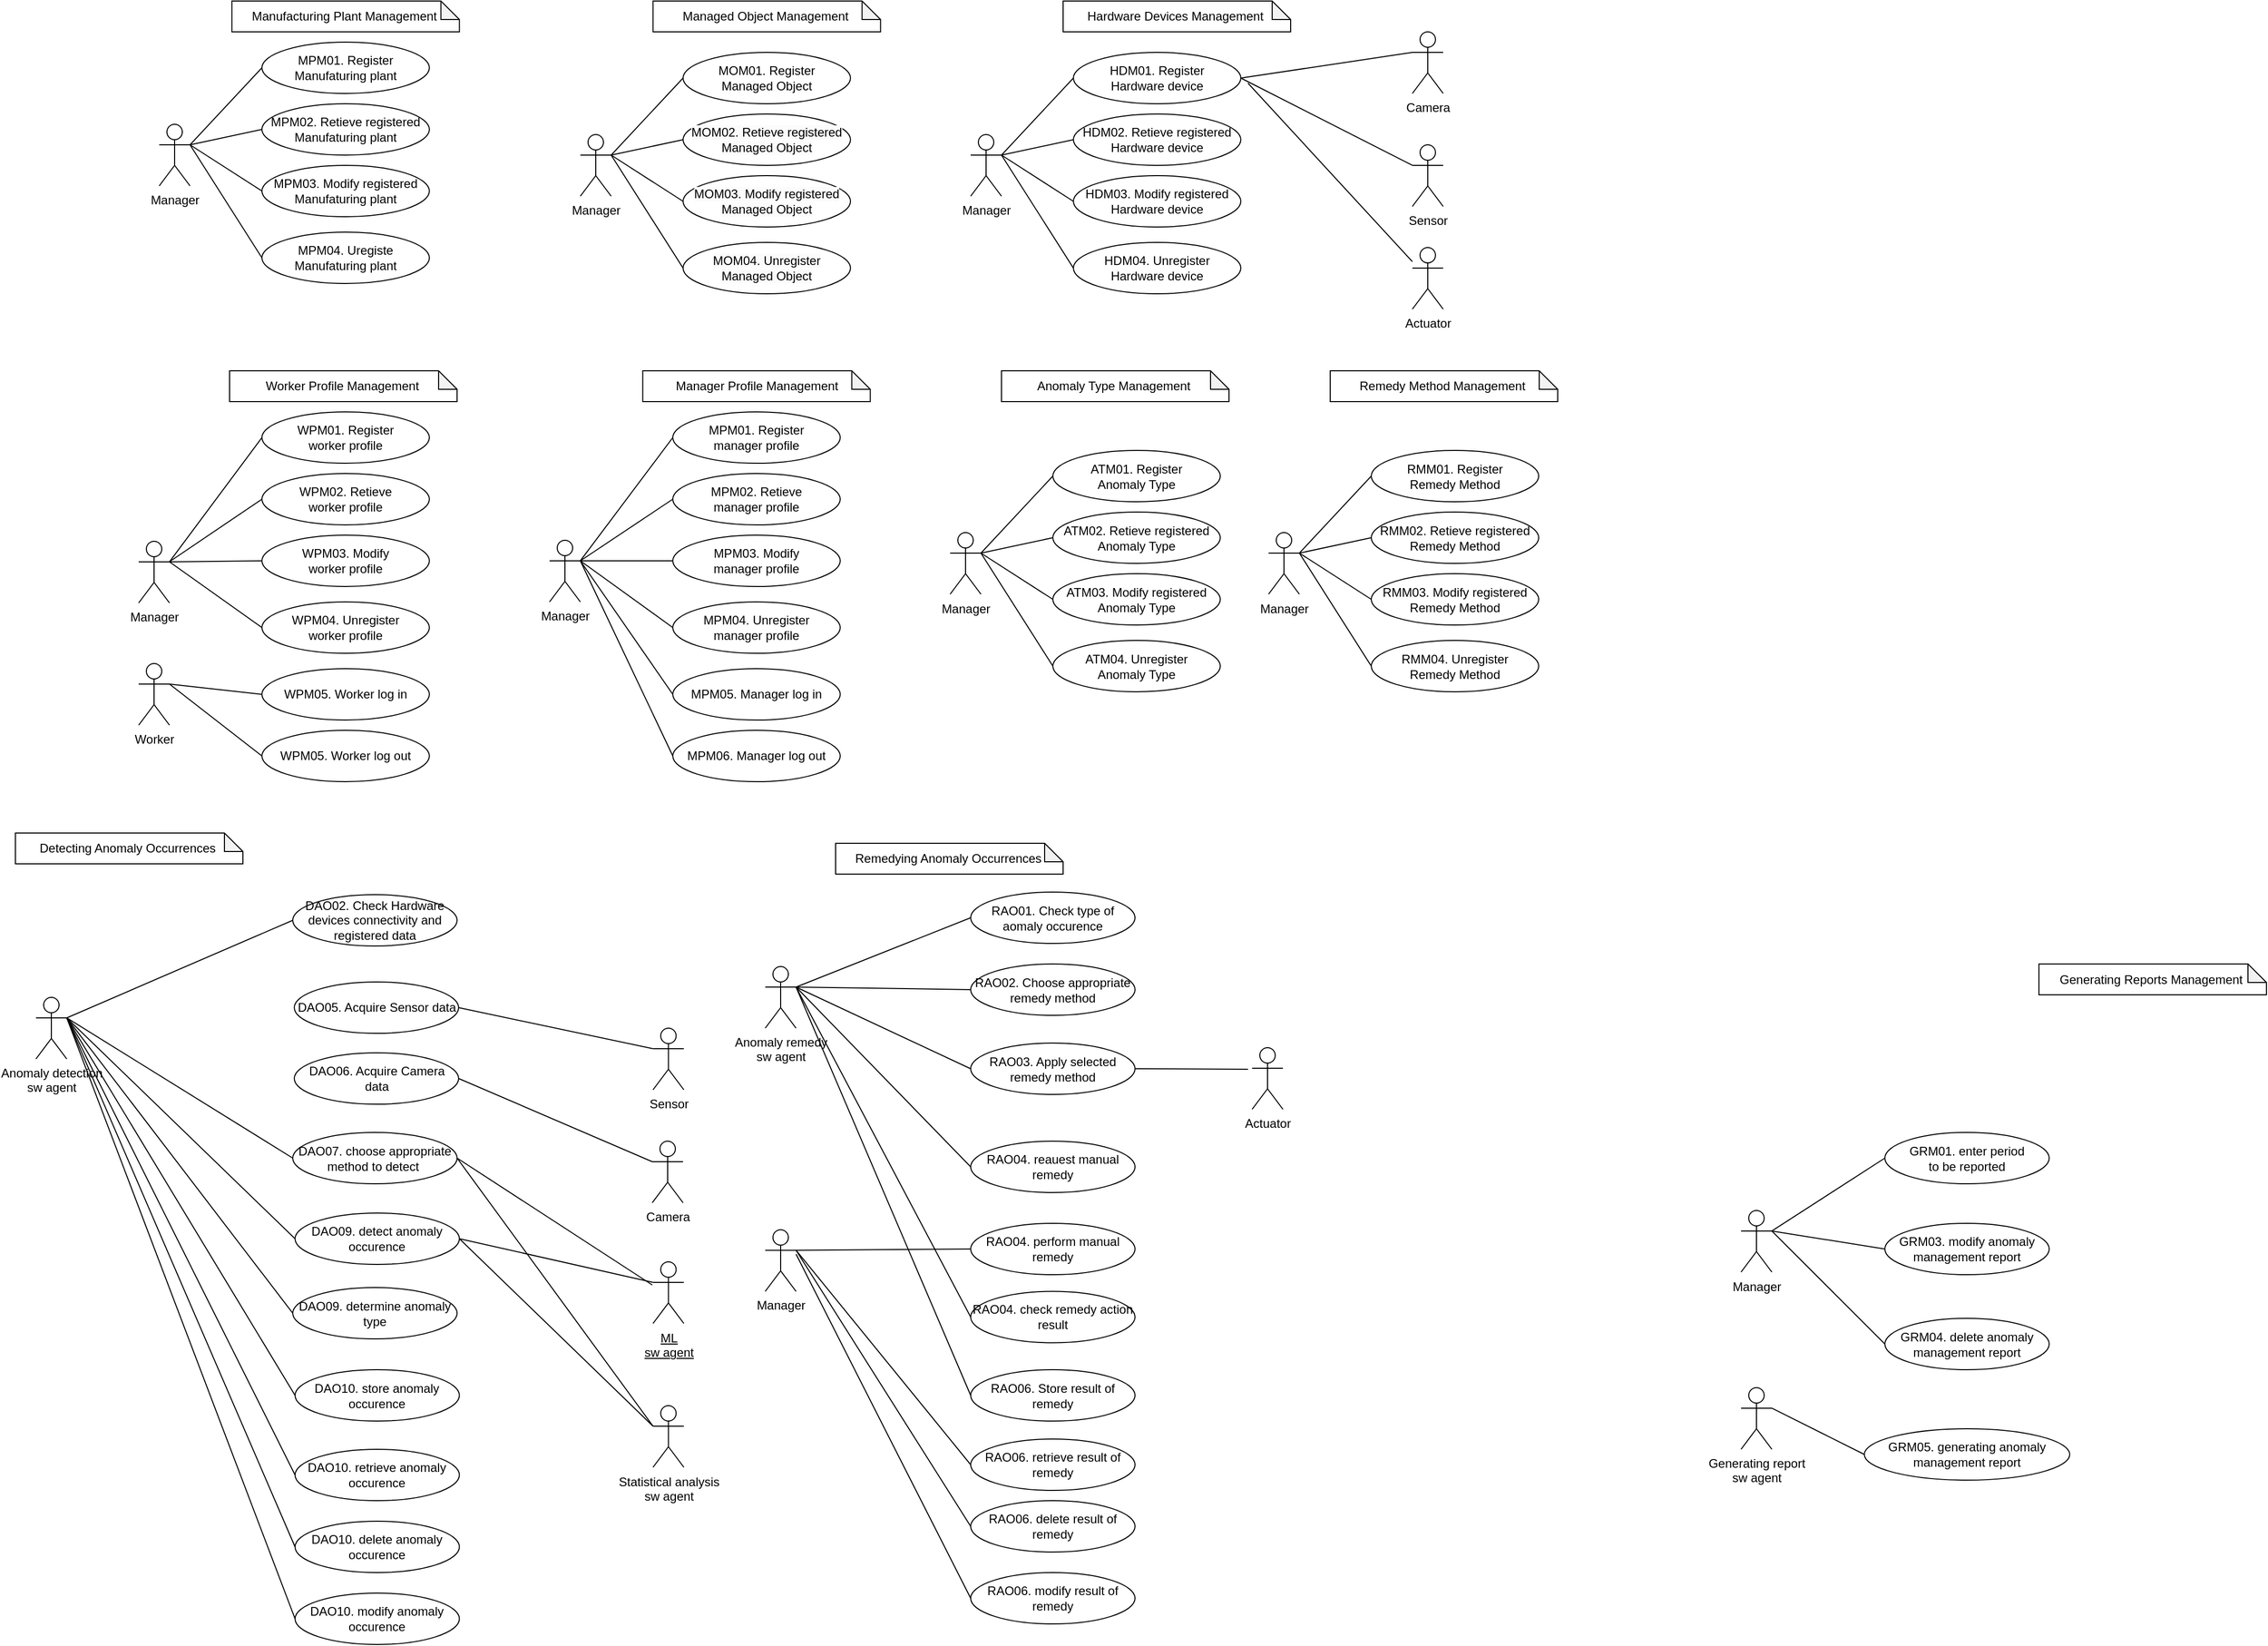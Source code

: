 <mxfile version="21.1.8" type="github">
  <diagram name="페이지-1" id="GtLDHEmWN3uCnMpsGGqO">
    <mxGraphModel dx="3160" dy="1291" grid="1" gridSize="10" guides="1" tooltips="1" connect="1" arrows="1" fold="1" page="1" pageScale="1" pageWidth="827" pageHeight="1169" math="0" shadow="0">
      <root>
        <mxCell id="0" />
        <mxCell id="1" parent="0" />
        <mxCell id="ZL6FqzTWpidE5rbKrD5R-1" value="Manager" style="shape=umlActor;verticalLabelPosition=bottom;verticalAlign=top;html=1;outlineConnect=0;" parent="1" vertex="1">
          <mxGeometry x="-650" y="140" width="30" height="60" as="geometry" />
        </mxCell>
        <mxCell id="ZL6FqzTWpidE5rbKrD5R-2" value="MPM01. Register Manufaturing plant" style="ellipse;whiteSpace=wrap;html=1;" parent="1" vertex="1">
          <mxGeometry x="-550" y="60" width="163" height="50" as="geometry" />
        </mxCell>
        <mxCell id="ZL6FqzTWpidE5rbKrD5R-3" value="MPM02. Retieve registered Manufaturing plant" style="ellipse;whiteSpace=wrap;html=1;" parent="1" vertex="1">
          <mxGeometry x="-550" y="120" width="163" height="50" as="geometry" />
        </mxCell>
        <mxCell id="ZL6FqzTWpidE5rbKrD5R-4" value="MPM03. Modify registered Manufaturing plant" style="ellipse;whiteSpace=wrap;html=1;" parent="1" vertex="1">
          <mxGeometry x="-550" y="180" width="163" height="50" as="geometry" />
        </mxCell>
        <mxCell id="ZL6FqzTWpidE5rbKrD5R-5" value="MPM04. Uregiste Manufaturing plant" style="ellipse;whiteSpace=wrap;html=1;" parent="1" vertex="1">
          <mxGeometry x="-550" y="245" width="163" height="50" as="geometry" />
        </mxCell>
        <mxCell id="ZL6FqzTWpidE5rbKrD5R-6" value="" style="endArrow=none;html=1;rounded=0;exitX=1;exitY=0.333;exitDx=0;exitDy=0;exitPerimeter=0;entryX=0;entryY=0.5;entryDx=0;entryDy=0;" parent="1" source="ZL6FqzTWpidE5rbKrD5R-1" target="ZL6FqzTWpidE5rbKrD5R-2" edge="1">
          <mxGeometry width="50" height="50" relative="1" as="geometry">
            <mxPoint x="-390" y="320" as="sourcePoint" />
            <mxPoint x="-340" y="270" as="targetPoint" />
          </mxGeometry>
        </mxCell>
        <mxCell id="ZL6FqzTWpidE5rbKrD5R-7" value="" style="endArrow=none;html=1;rounded=0;entryX=0;entryY=0.5;entryDx=0;entryDy=0;" parent="1" target="ZL6FqzTWpidE5rbKrD5R-3" edge="1">
          <mxGeometry width="50" height="50" relative="1" as="geometry">
            <mxPoint x="-620" y="160" as="sourcePoint" />
            <mxPoint x="-540" y="95" as="targetPoint" />
          </mxGeometry>
        </mxCell>
        <mxCell id="ZL6FqzTWpidE5rbKrD5R-8" value="" style="endArrow=none;html=1;rounded=0;entryX=0;entryY=0.5;entryDx=0;entryDy=0;" parent="1" target="ZL6FqzTWpidE5rbKrD5R-4" edge="1">
          <mxGeometry width="50" height="50" relative="1" as="geometry">
            <mxPoint x="-620" y="160" as="sourcePoint" />
            <mxPoint x="-540" y="155" as="targetPoint" />
          </mxGeometry>
        </mxCell>
        <mxCell id="ZL6FqzTWpidE5rbKrD5R-9" value="" style="endArrow=none;html=1;rounded=0;entryX=0;entryY=0.5;entryDx=0;entryDy=0;" parent="1" target="ZL6FqzTWpidE5rbKrD5R-5" edge="1">
          <mxGeometry width="50" height="50" relative="1" as="geometry">
            <mxPoint x="-620" y="160" as="sourcePoint" />
            <mxPoint x="-540" y="215" as="targetPoint" />
          </mxGeometry>
        </mxCell>
        <mxCell id="ZL6FqzTWpidE5rbKrD5R-10" value="Manager" style="shape=umlActor;verticalLabelPosition=bottom;verticalAlign=top;html=1;outlineConnect=0;" parent="1" vertex="1">
          <mxGeometry x="-240" y="150" width="30" height="60" as="geometry" />
        </mxCell>
        <mxCell id="ZL6FqzTWpidE5rbKrD5R-11" value="MOM01. Register &lt;br&gt;Managed Object" style="ellipse;whiteSpace=wrap;html=1;" parent="1" vertex="1">
          <mxGeometry x="-140" y="70" width="163" height="50" as="geometry" />
        </mxCell>
        <mxCell id="ZL6FqzTWpidE5rbKrD5R-12" value="&lt;span style=&quot;color: rgb(0, 0, 0); font-family: Helvetica; font-size: 12px; font-style: normal; font-variant-ligatures: normal; font-variant-caps: normal; font-weight: 400; letter-spacing: normal; orphans: 2; text-align: center; text-indent: 0px; text-transform: none; widows: 2; word-spacing: 0px; -webkit-text-stroke-width: 0px; background-color: rgb(251, 251, 251); text-decoration-thickness: initial; text-decoration-style: initial; text-decoration-color: initial; float: none; display: inline !important;&quot;&gt;MOM02. Retieve registered Managed Object&lt;/span&gt;" style="ellipse;whiteSpace=wrap;html=1;" parent="1" vertex="1">
          <mxGeometry x="-140" y="130" width="163" height="50" as="geometry" />
        </mxCell>
        <mxCell id="ZL6FqzTWpidE5rbKrD5R-13" value="&lt;span style=&quot;color: rgb(0, 0, 0); font-family: Helvetica; font-size: 12px; font-style: normal; font-variant-ligatures: normal; font-variant-caps: normal; font-weight: 400; letter-spacing: normal; orphans: 2; text-align: center; text-indent: 0px; text-transform: none; widows: 2; word-spacing: 0px; -webkit-text-stroke-width: 0px; background-color: rgb(251, 251, 251); text-decoration-thickness: initial; text-decoration-style: initial; text-decoration-color: initial; float: none; display: inline !important;&quot;&gt;MOM03. Modify registered Managed Object&lt;/span&gt;" style="ellipse;whiteSpace=wrap;html=1;" parent="1" vertex="1">
          <mxGeometry x="-140" y="190" width="163" height="50" as="geometry" />
        </mxCell>
        <mxCell id="ZL6FqzTWpidE5rbKrD5R-14" value="&lt;span style=&quot;color: rgb(0, 0, 0); font-family: Helvetica; font-size: 12px; font-style: normal; font-variant-ligatures: normal; font-variant-caps: normal; font-weight: 400; letter-spacing: normal; orphans: 2; text-align: center; text-indent: 0px; text-transform: none; widows: 2; word-spacing: 0px; -webkit-text-stroke-width: 0px; background-color: rgb(251, 251, 251); text-decoration-thickness: initial; text-decoration-style: initial; text-decoration-color: initial; float: none; display: inline !important;&quot;&gt;MOM04. Unregister &lt;br&gt;Managed Object&lt;/span&gt;" style="ellipse;whiteSpace=wrap;html=1;" parent="1" vertex="1">
          <mxGeometry x="-140" y="255" width="163" height="50" as="geometry" />
        </mxCell>
        <mxCell id="ZL6FqzTWpidE5rbKrD5R-15" value="" style="endArrow=none;html=1;rounded=0;exitX=1;exitY=0.333;exitDx=0;exitDy=0;exitPerimeter=0;entryX=0;entryY=0.5;entryDx=0;entryDy=0;" parent="1" source="ZL6FqzTWpidE5rbKrD5R-10" target="ZL6FqzTWpidE5rbKrD5R-11" edge="1">
          <mxGeometry width="50" height="50" relative="1" as="geometry">
            <mxPoint x="20" y="330" as="sourcePoint" />
            <mxPoint x="70" y="280" as="targetPoint" />
          </mxGeometry>
        </mxCell>
        <mxCell id="ZL6FqzTWpidE5rbKrD5R-16" value="" style="endArrow=none;html=1;rounded=0;entryX=0;entryY=0.5;entryDx=0;entryDy=0;" parent="1" target="ZL6FqzTWpidE5rbKrD5R-12" edge="1">
          <mxGeometry width="50" height="50" relative="1" as="geometry">
            <mxPoint x="-210" y="170" as="sourcePoint" />
            <mxPoint x="-130" y="105" as="targetPoint" />
          </mxGeometry>
        </mxCell>
        <mxCell id="ZL6FqzTWpidE5rbKrD5R-17" value="" style="endArrow=none;html=1;rounded=0;entryX=0;entryY=0.5;entryDx=0;entryDy=0;" parent="1" target="ZL6FqzTWpidE5rbKrD5R-13" edge="1">
          <mxGeometry width="50" height="50" relative="1" as="geometry">
            <mxPoint x="-210" y="170" as="sourcePoint" />
            <mxPoint x="-130" y="165" as="targetPoint" />
          </mxGeometry>
        </mxCell>
        <mxCell id="ZL6FqzTWpidE5rbKrD5R-18" value="" style="endArrow=none;html=1;rounded=0;entryX=0;entryY=0.5;entryDx=0;entryDy=0;" parent="1" target="ZL6FqzTWpidE5rbKrD5R-14" edge="1">
          <mxGeometry width="50" height="50" relative="1" as="geometry">
            <mxPoint x="-210" y="170" as="sourcePoint" />
            <mxPoint x="-130" y="225" as="targetPoint" />
          </mxGeometry>
        </mxCell>
        <mxCell id="ZL6FqzTWpidE5rbKrD5R-19" value="Manager" style="shape=umlActor;verticalLabelPosition=bottom;verticalAlign=top;html=1;outlineConnect=0;" parent="1" vertex="1">
          <mxGeometry x="140" y="150" width="30" height="60" as="geometry" />
        </mxCell>
        <mxCell id="ZL6FqzTWpidE5rbKrD5R-20" value="HDM01. Register &lt;br&gt;Hardware device" style="ellipse;whiteSpace=wrap;html=1;" parent="1" vertex="1">
          <mxGeometry x="240" y="70" width="163" height="50" as="geometry" />
        </mxCell>
        <mxCell id="ZL6FqzTWpidE5rbKrD5R-21" value="HDM02. Retieve registered Hardware device" style="ellipse;whiteSpace=wrap;html=1;" parent="1" vertex="1">
          <mxGeometry x="240" y="130" width="163" height="50" as="geometry" />
        </mxCell>
        <mxCell id="ZL6FqzTWpidE5rbKrD5R-22" value="HDM03. Modify registered Hardware device" style="ellipse;whiteSpace=wrap;html=1;" parent="1" vertex="1">
          <mxGeometry x="240" y="190" width="163" height="50" as="geometry" />
        </mxCell>
        <mxCell id="ZL6FqzTWpidE5rbKrD5R-23" value="HDM04. Unregister &lt;br&gt;Hardware device" style="ellipse;whiteSpace=wrap;html=1;" parent="1" vertex="1">
          <mxGeometry x="240" y="255" width="163" height="50" as="geometry" />
        </mxCell>
        <mxCell id="ZL6FqzTWpidE5rbKrD5R-24" value="" style="endArrow=none;html=1;rounded=0;exitX=1;exitY=0.333;exitDx=0;exitDy=0;exitPerimeter=0;entryX=0;entryY=0.5;entryDx=0;entryDy=0;" parent="1" source="ZL6FqzTWpidE5rbKrD5R-19" target="ZL6FqzTWpidE5rbKrD5R-20" edge="1">
          <mxGeometry width="50" height="50" relative="1" as="geometry">
            <mxPoint x="400" y="330" as="sourcePoint" />
            <mxPoint x="450" y="280" as="targetPoint" />
          </mxGeometry>
        </mxCell>
        <mxCell id="ZL6FqzTWpidE5rbKrD5R-25" value="" style="endArrow=none;html=1;rounded=0;entryX=0;entryY=0.5;entryDx=0;entryDy=0;" parent="1" target="ZL6FqzTWpidE5rbKrD5R-21" edge="1">
          <mxGeometry width="50" height="50" relative="1" as="geometry">
            <mxPoint x="170" y="170" as="sourcePoint" />
            <mxPoint x="250" y="105" as="targetPoint" />
          </mxGeometry>
        </mxCell>
        <mxCell id="ZL6FqzTWpidE5rbKrD5R-26" value="" style="endArrow=none;html=1;rounded=0;entryX=0;entryY=0.5;entryDx=0;entryDy=0;" parent="1" target="ZL6FqzTWpidE5rbKrD5R-22" edge="1">
          <mxGeometry width="50" height="50" relative="1" as="geometry">
            <mxPoint x="170" y="170" as="sourcePoint" />
            <mxPoint x="250" y="165" as="targetPoint" />
          </mxGeometry>
        </mxCell>
        <mxCell id="ZL6FqzTWpidE5rbKrD5R-27" value="" style="endArrow=none;html=1;rounded=0;entryX=0;entryY=0.5;entryDx=0;entryDy=0;" parent="1" target="ZL6FqzTWpidE5rbKrD5R-23" edge="1">
          <mxGeometry width="50" height="50" relative="1" as="geometry">
            <mxPoint x="170" y="170" as="sourcePoint" />
            <mxPoint x="250" y="225" as="targetPoint" />
          </mxGeometry>
        </mxCell>
        <mxCell id="ZL6FqzTWpidE5rbKrD5R-28" value="Manager" style="shape=umlActor;verticalLabelPosition=bottom;verticalAlign=top;html=1;outlineConnect=0;" parent="1" vertex="1">
          <mxGeometry x="-670" y="546" width="30" height="60" as="geometry" />
        </mxCell>
        <mxCell id="ZL6FqzTWpidE5rbKrD5R-29" value="WPM01. Register &lt;br&gt;worker profile" style="ellipse;whiteSpace=wrap;html=1;" parent="1" vertex="1">
          <mxGeometry x="-550" y="420" width="163" height="50" as="geometry" />
        </mxCell>
        <mxCell id="ZL6FqzTWpidE5rbKrD5R-30" value="WPM02. Retieve&lt;br style=&quot;border-color: var(--border-color);&quot;&gt;worker profile" style="ellipse;whiteSpace=wrap;html=1;" parent="1" vertex="1">
          <mxGeometry x="-550" y="480" width="163" height="50" as="geometry" />
        </mxCell>
        <mxCell id="ZL6FqzTWpidE5rbKrD5R-31" value="WPM03. Modify&lt;br style=&quot;border-color: var(--border-color);&quot;&gt;worker profile" style="ellipse;whiteSpace=wrap;html=1;" parent="1" vertex="1">
          <mxGeometry x="-550" y="540" width="163" height="50" as="geometry" />
        </mxCell>
        <mxCell id="ZL6FqzTWpidE5rbKrD5R-32" value="WPM04. Unregister&lt;br style=&quot;border-color: var(--border-color);&quot;&gt;worker profile" style="ellipse;whiteSpace=wrap;html=1;" parent="1" vertex="1">
          <mxGeometry x="-550" y="605" width="163" height="50" as="geometry" />
        </mxCell>
        <mxCell id="ZL6FqzTWpidE5rbKrD5R-33" value="" style="endArrow=none;html=1;rounded=0;exitX=1;exitY=0.333;exitDx=0;exitDy=0;exitPerimeter=0;entryX=0;entryY=0.5;entryDx=0;entryDy=0;" parent="1" source="ZL6FqzTWpidE5rbKrD5R-28" target="ZL6FqzTWpidE5rbKrD5R-29" edge="1">
          <mxGeometry width="50" height="50" relative="1" as="geometry">
            <mxPoint x="-390" y="680" as="sourcePoint" />
            <mxPoint x="-340" y="630" as="targetPoint" />
          </mxGeometry>
        </mxCell>
        <mxCell id="ZL6FqzTWpidE5rbKrD5R-34" value="" style="endArrow=none;html=1;rounded=0;entryX=0;entryY=0.5;entryDx=0;entryDy=0;" parent="1" source="ZL6FqzTWpidE5rbKrD5R-28" target="ZL6FqzTWpidE5rbKrD5R-30" edge="1">
          <mxGeometry width="50" height="50" relative="1" as="geometry">
            <mxPoint x="-630" y="580" as="sourcePoint" />
            <mxPoint x="-540" y="455" as="targetPoint" />
          </mxGeometry>
        </mxCell>
        <mxCell id="ZL6FqzTWpidE5rbKrD5R-35" value="" style="endArrow=none;html=1;rounded=0;entryX=0;entryY=0.5;entryDx=0;entryDy=0;exitX=1;exitY=0.333;exitDx=0;exitDy=0;exitPerimeter=0;" parent="1" source="ZL6FqzTWpidE5rbKrD5R-28" target="ZL6FqzTWpidE5rbKrD5R-31" edge="1">
          <mxGeometry width="50" height="50" relative="1" as="geometry">
            <mxPoint x="-630" y="570" as="sourcePoint" />
            <mxPoint x="-540" y="515" as="targetPoint" />
          </mxGeometry>
        </mxCell>
        <mxCell id="ZL6FqzTWpidE5rbKrD5R-36" value="" style="endArrow=none;html=1;rounded=0;entryX=0;entryY=0.5;entryDx=0;entryDy=0;exitX=1;exitY=0.333;exitDx=0;exitDy=0;exitPerimeter=0;" parent="1" source="ZL6FqzTWpidE5rbKrD5R-28" target="ZL6FqzTWpidE5rbKrD5R-32" edge="1">
          <mxGeometry width="50" height="50" relative="1" as="geometry">
            <mxPoint x="-630" y="580" as="sourcePoint" />
            <mxPoint x="-540" y="575" as="targetPoint" />
          </mxGeometry>
        </mxCell>
        <mxCell id="ZL6FqzTWpidE5rbKrD5R-37" value="WPM05. Worker log in" style="ellipse;whiteSpace=wrap;html=1;" parent="1" vertex="1">
          <mxGeometry x="-550" y="670" width="163" height="50" as="geometry" />
        </mxCell>
        <mxCell id="ZL6FqzTWpidE5rbKrD5R-38" value="WPM05. Worker log out" style="ellipse;whiteSpace=wrap;html=1;" parent="1" vertex="1">
          <mxGeometry x="-550" y="730" width="163" height="50" as="geometry" />
        </mxCell>
        <mxCell id="ZL6FqzTWpidE5rbKrD5R-39" value="" style="endArrow=none;html=1;rounded=0;entryX=0;entryY=0.5;entryDx=0;entryDy=0;exitX=1;exitY=0.333;exitDx=0;exitDy=0;exitPerimeter=0;" parent="1" source="ZL6FqzTWpidE5rbKrD5R-167" target="ZL6FqzTWpidE5rbKrD5R-37" edge="1">
          <mxGeometry width="50" height="50" relative="1" as="geometry">
            <mxPoint x="-630" y="580" as="sourcePoint" />
            <mxPoint x="-300" y="740" as="targetPoint" />
          </mxGeometry>
        </mxCell>
        <mxCell id="ZL6FqzTWpidE5rbKrD5R-40" value="" style="endArrow=none;html=1;rounded=0;entryX=0;entryY=0.5;entryDx=0;entryDy=0;exitX=1;exitY=0.333;exitDx=0;exitDy=0;exitPerimeter=0;" parent="1" source="ZL6FqzTWpidE5rbKrD5R-167" target="ZL6FqzTWpidE5rbKrD5R-38" edge="1">
          <mxGeometry width="50" height="50" relative="1" as="geometry">
            <mxPoint x="-630" y="570" as="sourcePoint" />
            <mxPoint x="-300" y="740" as="targetPoint" />
          </mxGeometry>
        </mxCell>
        <mxCell id="ZL6FqzTWpidE5rbKrD5R-41" value="Manager" style="shape=umlActor;verticalLabelPosition=bottom;verticalAlign=top;html=1;outlineConnect=0;" parent="1" vertex="1">
          <mxGeometry x="-270" y="545" width="30" height="60" as="geometry" />
        </mxCell>
        <mxCell id="ZL6FqzTWpidE5rbKrD5R-42" value="MPM01. Register &lt;br&gt;manager profile" style="ellipse;whiteSpace=wrap;html=1;" parent="1" vertex="1">
          <mxGeometry x="-150" y="420" width="163" height="50" as="geometry" />
        </mxCell>
        <mxCell id="ZL6FqzTWpidE5rbKrD5R-43" value="MPM02. Retieve&lt;br style=&quot;border-color: var(--border-color);&quot;&gt;manager profile" style="ellipse;whiteSpace=wrap;html=1;" parent="1" vertex="1">
          <mxGeometry x="-150" y="480" width="163" height="50" as="geometry" />
        </mxCell>
        <mxCell id="ZL6FqzTWpidE5rbKrD5R-44" value="MPM03. Modify&lt;br style=&quot;border-color: var(--border-color);&quot;&gt;manager profile" style="ellipse;whiteSpace=wrap;html=1;" parent="1" vertex="1">
          <mxGeometry x="-150" y="540" width="163" height="50" as="geometry" />
        </mxCell>
        <mxCell id="ZL6FqzTWpidE5rbKrD5R-45" value="MPM04. Unregister&lt;br style=&quot;border-color: var(--border-color);&quot;&gt;manager profile" style="ellipse;whiteSpace=wrap;html=1;" parent="1" vertex="1">
          <mxGeometry x="-150" y="605" width="163" height="50" as="geometry" />
        </mxCell>
        <mxCell id="ZL6FqzTWpidE5rbKrD5R-46" value="" style="endArrow=none;html=1;rounded=0;exitX=1;exitY=0.333;exitDx=0;exitDy=0;exitPerimeter=0;entryX=0;entryY=0.5;entryDx=0;entryDy=0;" parent="1" source="ZL6FqzTWpidE5rbKrD5R-41" target="ZL6FqzTWpidE5rbKrD5R-42" edge="1">
          <mxGeometry width="50" height="50" relative="1" as="geometry">
            <mxPoint x="10" y="680" as="sourcePoint" />
            <mxPoint x="60" y="630" as="targetPoint" />
          </mxGeometry>
        </mxCell>
        <mxCell id="ZL6FqzTWpidE5rbKrD5R-47" value="" style="endArrow=none;html=1;rounded=0;entryX=0;entryY=0.5;entryDx=0;entryDy=0;" parent="1" source="ZL6FqzTWpidE5rbKrD5R-41" target="ZL6FqzTWpidE5rbKrD5R-43" edge="1">
          <mxGeometry width="50" height="50" relative="1" as="geometry">
            <mxPoint x="-230" y="580" as="sourcePoint" />
            <mxPoint x="-140" y="455" as="targetPoint" />
          </mxGeometry>
        </mxCell>
        <mxCell id="ZL6FqzTWpidE5rbKrD5R-48" value="" style="endArrow=none;html=1;rounded=0;entryX=0;entryY=0.5;entryDx=0;entryDy=0;exitX=1;exitY=0.333;exitDx=0;exitDy=0;exitPerimeter=0;" parent="1" source="ZL6FqzTWpidE5rbKrD5R-41" target="ZL6FqzTWpidE5rbKrD5R-44" edge="1">
          <mxGeometry width="50" height="50" relative="1" as="geometry">
            <mxPoint x="-230" y="570" as="sourcePoint" />
            <mxPoint x="-140" y="515" as="targetPoint" />
          </mxGeometry>
        </mxCell>
        <mxCell id="ZL6FqzTWpidE5rbKrD5R-49" value="" style="endArrow=none;html=1;rounded=0;entryX=0;entryY=0.5;entryDx=0;entryDy=0;exitX=1;exitY=0.333;exitDx=0;exitDy=0;exitPerimeter=0;" parent="1" source="ZL6FqzTWpidE5rbKrD5R-41" target="ZL6FqzTWpidE5rbKrD5R-45" edge="1">
          <mxGeometry width="50" height="50" relative="1" as="geometry">
            <mxPoint x="-230" y="580" as="sourcePoint" />
            <mxPoint x="-140" y="575" as="targetPoint" />
          </mxGeometry>
        </mxCell>
        <mxCell id="ZL6FqzTWpidE5rbKrD5R-50" value="MPM05. Manager log in" style="ellipse;whiteSpace=wrap;html=1;" parent="1" vertex="1">
          <mxGeometry x="-150" y="670" width="163" height="50" as="geometry" />
        </mxCell>
        <mxCell id="ZL6FqzTWpidE5rbKrD5R-51" value="MPM06. Manager log out" style="ellipse;whiteSpace=wrap;html=1;" parent="1" vertex="1">
          <mxGeometry x="-150" y="730" width="163" height="50" as="geometry" />
        </mxCell>
        <mxCell id="ZL6FqzTWpidE5rbKrD5R-52" value="" style="endArrow=none;html=1;rounded=0;entryX=0;entryY=0.5;entryDx=0;entryDy=0;exitX=1;exitY=0.333;exitDx=0;exitDy=0;exitPerimeter=0;" parent="1" source="ZL6FqzTWpidE5rbKrD5R-41" target="ZL6FqzTWpidE5rbKrD5R-50" edge="1">
          <mxGeometry width="50" height="50" relative="1" as="geometry">
            <mxPoint x="-230" y="580" as="sourcePoint" />
            <mxPoint x="100" y="740" as="targetPoint" />
          </mxGeometry>
        </mxCell>
        <mxCell id="ZL6FqzTWpidE5rbKrD5R-53" value="" style="endArrow=none;html=1;rounded=0;entryX=0;entryY=0.5;entryDx=0;entryDy=0;exitX=1;exitY=0.333;exitDx=0;exitDy=0;exitPerimeter=0;" parent="1" source="ZL6FqzTWpidE5rbKrD5R-41" target="ZL6FqzTWpidE5rbKrD5R-51" edge="1">
          <mxGeometry width="50" height="50" relative="1" as="geometry">
            <mxPoint x="-230" y="570" as="sourcePoint" />
            <mxPoint x="100" y="740" as="targetPoint" />
          </mxGeometry>
        </mxCell>
        <mxCell id="ZL6FqzTWpidE5rbKrD5R-54" value="Manager" style="shape=umlActor;verticalLabelPosition=bottom;verticalAlign=top;html=1;outlineConnect=0;" parent="1" vertex="1">
          <mxGeometry x="120" y="537.5" width="30" height="60" as="geometry" />
        </mxCell>
        <mxCell id="ZL6FqzTWpidE5rbKrD5R-55" value="ATM01. Register &lt;br&gt;Anomaly Type" style="ellipse;whiteSpace=wrap;html=1;" parent="1" vertex="1">
          <mxGeometry x="220" y="457.5" width="163" height="50" as="geometry" />
        </mxCell>
        <mxCell id="ZL6FqzTWpidE5rbKrD5R-56" value="ATM02. Retieve registered Anomaly Type" style="ellipse;whiteSpace=wrap;html=1;" parent="1" vertex="1">
          <mxGeometry x="220" y="517.5" width="163" height="50" as="geometry" />
        </mxCell>
        <mxCell id="ZL6FqzTWpidE5rbKrD5R-57" value="ATM03. Modify registered Anomaly Type" style="ellipse;whiteSpace=wrap;html=1;" parent="1" vertex="1">
          <mxGeometry x="220" y="577.5" width="163" height="50" as="geometry" />
        </mxCell>
        <mxCell id="ZL6FqzTWpidE5rbKrD5R-58" value="ATM04. Unregister &lt;br&gt;Anomaly Type" style="ellipse;whiteSpace=wrap;html=1;" parent="1" vertex="1">
          <mxGeometry x="220" y="642.5" width="163" height="50" as="geometry" />
        </mxCell>
        <mxCell id="ZL6FqzTWpidE5rbKrD5R-59" value="" style="endArrow=none;html=1;rounded=0;exitX=1;exitY=0.333;exitDx=0;exitDy=0;exitPerimeter=0;entryX=0;entryY=0.5;entryDx=0;entryDy=0;" parent="1" source="ZL6FqzTWpidE5rbKrD5R-54" target="ZL6FqzTWpidE5rbKrD5R-55" edge="1">
          <mxGeometry width="50" height="50" relative="1" as="geometry">
            <mxPoint x="380" y="717.5" as="sourcePoint" />
            <mxPoint x="430" y="667.5" as="targetPoint" />
          </mxGeometry>
        </mxCell>
        <mxCell id="ZL6FqzTWpidE5rbKrD5R-60" value="" style="endArrow=none;html=1;rounded=0;entryX=0;entryY=0.5;entryDx=0;entryDy=0;" parent="1" target="ZL6FqzTWpidE5rbKrD5R-56" edge="1">
          <mxGeometry width="50" height="50" relative="1" as="geometry">
            <mxPoint x="150" y="557.5" as="sourcePoint" />
            <mxPoint x="230" y="492.5" as="targetPoint" />
          </mxGeometry>
        </mxCell>
        <mxCell id="ZL6FqzTWpidE5rbKrD5R-61" value="" style="endArrow=none;html=1;rounded=0;entryX=0;entryY=0.5;entryDx=0;entryDy=0;" parent="1" target="ZL6FqzTWpidE5rbKrD5R-57" edge="1">
          <mxGeometry width="50" height="50" relative="1" as="geometry">
            <mxPoint x="150" y="557.5" as="sourcePoint" />
            <mxPoint x="230" y="552.5" as="targetPoint" />
          </mxGeometry>
        </mxCell>
        <mxCell id="ZL6FqzTWpidE5rbKrD5R-62" value="" style="endArrow=none;html=1;rounded=0;entryX=0;entryY=0.5;entryDx=0;entryDy=0;" parent="1" target="ZL6FqzTWpidE5rbKrD5R-58" edge="1">
          <mxGeometry width="50" height="50" relative="1" as="geometry">
            <mxPoint x="150" y="557.5" as="sourcePoint" />
            <mxPoint x="230" y="612.5" as="targetPoint" />
          </mxGeometry>
        </mxCell>
        <mxCell id="ZL6FqzTWpidE5rbKrD5R-63" value="Manager" style="shape=umlActor;verticalLabelPosition=bottom;verticalAlign=top;html=1;outlineConnect=0;" parent="1" vertex="1">
          <mxGeometry x="430" y="537.5" width="30" height="60" as="geometry" />
        </mxCell>
        <mxCell id="ZL6FqzTWpidE5rbKrD5R-64" value="RMM01. Register &lt;br&gt;Remedy Method" style="ellipse;whiteSpace=wrap;html=1;" parent="1" vertex="1">
          <mxGeometry x="530" y="457.5" width="163" height="50" as="geometry" />
        </mxCell>
        <mxCell id="ZL6FqzTWpidE5rbKrD5R-65" value="RMM02. Retieve registered Remedy Method" style="ellipse;whiteSpace=wrap;html=1;" parent="1" vertex="1">
          <mxGeometry x="530" y="517.5" width="163" height="50" as="geometry" />
        </mxCell>
        <mxCell id="ZL6FqzTWpidE5rbKrD5R-66" value="RMM03. Modify registered Remedy Method" style="ellipse;whiteSpace=wrap;html=1;" parent="1" vertex="1">
          <mxGeometry x="530" y="577.5" width="163" height="50" as="geometry" />
        </mxCell>
        <mxCell id="ZL6FqzTWpidE5rbKrD5R-67" value="RMM04. Unregister &lt;br&gt;Remedy Method" style="ellipse;whiteSpace=wrap;html=1;" parent="1" vertex="1">
          <mxGeometry x="530" y="642.5" width="163" height="50" as="geometry" />
        </mxCell>
        <mxCell id="ZL6FqzTWpidE5rbKrD5R-68" value="" style="endArrow=none;html=1;rounded=0;exitX=1;exitY=0.333;exitDx=0;exitDy=0;exitPerimeter=0;entryX=0;entryY=0.5;entryDx=0;entryDy=0;" parent="1" source="ZL6FqzTWpidE5rbKrD5R-63" target="ZL6FqzTWpidE5rbKrD5R-64" edge="1">
          <mxGeometry width="50" height="50" relative="1" as="geometry">
            <mxPoint x="690" y="717.5" as="sourcePoint" />
            <mxPoint x="740" y="667.5" as="targetPoint" />
          </mxGeometry>
        </mxCell>
        <mxCell id="ZL6FqzTWpidE5rbKrD5R-69" value="" style="endArrow=none;html=1;rounded=0;entryX=0;entryY=0.5;entryDx=0;entryDy=0;" parent="1" target="ZL6FqzTWpidE5rbKrD5R-65" edge="1">
          <mxGeometry width="50" height="50" relative="1" as="geometry">
            <mxPoint x="460" y="557.5" as="sourcePoint" />
            <mxPoint x="540" y="492.5" as="targetPoint" />
          </mxGeometry>
        </mxCell>
        <mxCell id="ZL6FqzTWpidE5rbKrD5R-70" value="" style="endArrow=none;html=1;rounded=0;entryX=0;entryY=0.5;entryDx=0;entryDy=0;" parent="1" target="ZL6FqzTWpidE5rbKrD5R-66" edge="1">
          <mxGeometry width="50" height="50" relative="1" as="geometry">
            <mxPoint x="460" y="557.5" as="sourcePoint" />
            <mxPoint x="540" y="552.5" as="targetPoint" />
          </mxGeometry>
        </mxCell>
        <mxCell id="ZL6FqzTWpidE5rbKrD5R-71" value="" style="endArrow=none;html=1;rounded=0;entryX=0;entryY=0.5;entryDx=0;entryDy=0;" parent="1" target="ZL6FqzTWpidE5rbKrD5R-67" edge="1">
          <mxGeometry width="50" height="50" relative="1" as="geometry">
            <mxPoint x="460" y="557.5" as="sourcePoint" />
            <mxPoint x="540" y="612.5" as="targetPoint" />
          </mxGeometry>
        </mxCell>
        <mxCell id="ZL6FqzTWpidE5rbKrD5R-72" value="Anomaly detection&lt;br&gt;sw agent" style="shape=umlActor;verticalLabelPosition=bottom;verticalAlign=top;html=1;outlineConnect=0;" parent="1" vertex="1">
          <mxGeometry x="-770" y="990" width="30" height="60" as="geometry" />
        </mxCell>
        <mxCell id="ZL6FqzTWpidE5rbKrD5R-74" value="DAO02. Check Hardware devices connectivity and registered data" style="ellipse;whiteSpace=wrap;html=1;" parent="1" vertex="1">
          <mxGeometry x="-520" y="890" width="160" height="50" as="geometry" />
        </mxCell>
        <mxCell id="ZL6FqzTWpidE5rbKrD5R-77" value="DAO05. Acquire Sensor data" style="ellipse;whiteSpace=wrap;html=1;" parent="1" vertex="1">
          <mxGeometry x="-518.5" y="975" width="160" height="50" as="geometry" />
        </mxCell>
        <mxCell id="ZL6FqzTWpidE5rbKrD5R-79" value="DAO07. choose appropriate method to detect&amp;nbsp;" style="ellipse;whiteSpace=wrap;html=1;" parent="1" vertex="1">
          <mxGeometry x="-520" y="1121.5" width="160" height="50" as="geometry" />
        </mxCell>
        <mxCell id="ZL6FqzTWpidE5rbKrD5R-80" value="DAO09. detect anomaly occurence" style="ellipse;whiteSpace=wrap;html=1;" parent="1" vertex="1">
          <mxGeometry x="-517.75" y="1200" width="160" height="50" as="geometry" />
        </mxCell>
        <mxCell id="ZL6FqzTWpidE5rbKrD5R-81" value="ML&lt;br&gt;sw agent" style="shape=umlActor;verticalLabelPosition=bottom;verticalAlign=top;html=1;outlineConnect=0;fontStyle=4" parent="1" vertex="1">
          <mxGeometry x="-169.25" y="1247.5" width="30" height="60" as="geometry" />
        </mxCell>
        <mxCell id="ZL6FqzTWpidE5rbKrD5R-82" value="Statistical analysis&lt;br&gt;sw agent" style="shape=umlActor;verticalLabelPosition=bottom;verticalAlign=top;html=1;outlineConnect=0;" parent="1" vertex="1">
          <mxGeometry x="-169.25" y="1387.5" width="30" height="60" as="geometry" />
        </mxCell>
        <mxCell id="ZL6FqzTWpidE5rbKrD5R-83" value="" style="endArrow=none;html=1;rounded=0;entryX=0;entryY=0.5;entryDx=0;entryDy=0;exitX=1;exitY=0.333;exitDx=0;exitDy=0;exitPerimeter=0;" parent="1" source="ZL6FqzTWpidE5rbKrD5R-72" target="ZL6FqzTWpidE5rbKrD5R-79" edge="1">
          <mxGeometry width="50" height="50" relative="1" as="geometry">
            <mxPoint x="-620" y="1169" as="sourcePoint" />
            <mxPoint x="-530" y="1359" as="targetPoint" />
          </mxGeometry>
        </mxCell>
        <mxCell id="ZL6FqzTWpidE5rbKrD5R-86" value="" style="endArrow=none;html=1;rounded=0;entryX=0;entryY=0.5;entryDx=0;entryDy=0;exitX=1;exitY=0.333;exitDx=0;exitDy=0;exitPerimeter=0;" parent="1" source="ZL6FqzTWpidE5rbKrD5R-72" target="ZL6FqzTWpidE5rbKrD5R-74" edge="1">
          <mxGeometry width="50" height="50" relative="1" as="geometry">
            <mxPoint x="-630" y="1170" as="sourcePoint" />
            <mxPoint x="-537" y="1125" as="targetPoint" />
          </mxGeometry>
        </mxCell>
        <mxCell id="ZL6FqzTWpidE5rbKrD5R-88" value="" style="endArrow=none;html=1;rounded=0;entryX=0;entryY=0.5;entryDx=0;entryDy=0;exitX=1;exitY=0.333;exitDx=0;exitDy=0;exitPerimeter=0;" parent="1" source="ZL6FqzTWpidE5rbKrD5R-72" target="ZL6FqzTWpidE5rbKrD5R-80" edge="1">
          <mxGeometry width="50" height="50" relative="1" as="geometry">
            <mxPoint x="-640" y="1160" as="sourcePoint" />
            <mxPoint x="-539" y="1405" as="targetPoint" />
          </mxGeometry>
        </mxCell>
        <mxCell id="ZL6FqzTWpidE5rbKrD5R-90" value="" style="endArrow=none;html=1;rounded=0;entryX=1;entryY=0.5;entryDx=0;entryDy=0;exitX=0;exitY=0.333;exitDx=0;exitDy=0;exitPerimeter=0;" parent="1" source="ZL6FqzTWpidE5rbKrD5R-81" target="ZL6FqzTWpidE5rbKrD5R-80" edge="1">
          <mxGeometry width="50" height="50" relative="1" as="geometry">
            <mxPoint x="-270" y="1090" as="sourcePoint" />
            <mxPoint x="-349" y="1275" as="targetPoint" />
          </mxGeometry>
        </mxCell>
        <mxCell id="ZL6FqzTWpidE5rbKrD5R-92" value="" style="endArrow=none;html=1;rounded=0;entryX=0;entryY=0.333;entryDx=0;entryDy=0;entryPerimeter=0;exitX=1;exitY=0.5;exitDx=0;exitDy=0;" parent="1" source="ZL6FqzTWpidE5rbKrD5R-80" target="ZL6FqzTWpidE5rbKrD5R-82" edge="1">
          <mxGeometry width="50" height="50" relative="1" as="geometry">
            <mxPoint x="-520" y="1335" as="sourcePoint" />
            <mxPoint x="-349" y="1275" as="targetPoint" />
          </mxGeometry>
        </mxCell>
        <mxCell id="ZL6FqzTWpidE5rbKrD5R-95" value="Anomaly remedy&lt;br&gt;sw agent" style="shape=umlActor;verticalLabelPosition=bottom;verticalAlign=top;html=1;outlineConnect=0;" parent="1" vertex="1">
          <mxGeometry x="-60" y="960" width="30" height="60" as="geometry" />
        </mxCell>
        <mxCell id="ZL6FqzTWpidE5rbKrD5R-96" value="RAO01.&amp;nbsp;Check type of aomaly occurence" style="ellipse;whiteSpace=wrap;html=1;" parent="1" vertex="1">
          <mxGeometry x="140" y="887.5" width="160" height="50" as="geometry" />
        </mxCell>
        <mxCell id="ZL6FqzTWpidE5rbKrD5R-97" value="RAO02.&amp;nbsp;Choose appropriate remedy method" style="ellipse;whiteSpace=wrap;html=1;" parent="1" vertex="1">
          <mxGeometry x="140" y="957.5" width="160" height="50" as="geometry" />
        </mxCell>
        <mxCell id="ZL6FqzTWpidE5rbKrD5R-98" value="RAO03. Apply selected remedy method" style="ellipse;whiteSpace=wrap;html=1;" parent="1" vertex="1">
          <mxGeometry x="140" y="1034.5" width="160" height="50" as="geometry" />
        </mxCell>
        <mxCell id="ZL6FqzTWpidE5rbKrD5R-101" value="" style="endArrow=none;html=1;rounded=0;entryX=0;entryY=0.5;entryDx=0;entryDy=0;exitX=1;exitY=0.333;exitDx=0;exitDy=0;exitPerimeter=0;" parent="1" source="ZL6FqzTWpidE5rbKrD5R-95" target="ZL6FqzTWpidE5rbKrD5R-96" edge="1">
          <mxGeometry width="50" height="50" relative="1" as="geometry">
            <mxPoint x="-730" y="1020" as="sourcePoint" />
            <mxPoint x="-510" y="855" as="targetPoint" />
          </mxGeometry>
        </mxCell>
        <mxCell id="ZL6FqzTWpidE5rbKrD5R-102" value="" style="endArrow=none;html=1;rounded=0;entryX=0;entryY=0.5;entryDx=0;entryDy=0;exitX=1;exitY=0.333;exitDx=0;exitDy=0;exitPerimeter=0;" parent="1" source="ZL6FqzTWpidE5rbKrD5R-95" target="ZL6FqzTWpidE5rbKrD5R-97" edge="1">
          <mxGeometry width="50" height="50" relative="1" as="geometry">
            <mxPoint x="-20" y="990" as="sourcePoint" />
            <mxPoint x="120" y="865" as="targetPoint" />
          </mxGeometry>
        </mxCell>
        <mxCell id="ZL6FqzTWpidE5rbKrD5R-103" value="" style="endArrow=none;html=1;rounded=0;entryX=0;entryY=0.5;entryDx=0;entryDy=0;" parent="1" target="ZL6FqzTWpidE5rbKrD5R-98" edge="1">
          <mxGeometry width="50" height="50" relative="1" as="geometry">
            <mxPoint x="-30" y="980" as="sourcePoint" />
            <mxPoint x="120" y="935" as="targetPoint" />
          </mxGeometry>
        </mxCell>
        <mxCell id="ZL6FqzTWpidE5rbKrD5R-105" value="" style="endArrow=none;html=1;rounded=0;entryX=0;entryY=0.5;entryDx=0;entryDy=0;exitX=1;exitY=0.333;exitDx=0;exitDy=0;exitPerimeter=0;" parent="1" source="ZL6FqzTWpidE5rbKrD5R-95" target="uAiA5wy59eTJabDKRuq2-33" edge="1">
          <mxGeometry width="50" height="50" relative="1" as="geometry">
            <mxPoint x="-30" y="990" as="sourcePoint" />
            <mxPoint x="140" y="1455" as="targetPoint" />
          </mxGeometry>
        </mxCell>
        <mxCell id="ZL6FqzTWpidE5rbKrD5R-107" value="Manager" style="shape=umlActor;verticalLabelPosition=bottom;verticalAlign=top;html=1;outlineConnect=0;" parent="1" vertex="1">
          <mxGeometry x="-60" y="1216.25" width="30" height="60" as="geometry" />
        </mxCell>
        <mxCell id="ZL6FqzTWpidE5rbKrD5R-110" value="Generating report&lt;br&gt;sw agent" style="shape=umlActor;verticalLabelPosition=bottom;verticalAlign=top;html=1;outlineConnect=0;" parent="1" vertex="1">
          <mxGeometry x="890" y="1370" width="30" height="60" as="geometry" />
        </mxCell>
        <mxCell id="ZL6FqzTWpidE5rbKrD5R-111" value="GRM01. enter period &lt;br&gt;to be reported" style="ellipse;whiteSpace=wrap;html=1;" parent="1" vertex="1">
          <mxGeometry x="1030" y="1121.5" width="160" height="50" as="geometry" />
        </mxCell>
        <mxCell id="ZL6FqzTWpidE5rbKrD5R-112" value="RAO06. Store result of remedy" style="ellipse;whiteSpace=wrap;html=1;" parent="1" vertex="1">
          <mxGeometry x="140" y="1352.5" width="160" height="50" as="geometry" />
        </mxCell>
        <mxCell id="ZL6FqzTWpidE5rbKrD5R-113" value="" style="endArrow=none;html=1;rounded=0;entryX=0;entryY=0.5;entryDx=0;entryDy=0;" parent="1" target="ZL6FqzTWpidE5rbKrD5R-112" edge="1">
          <mxGeometry width="50" height="50" relative="1" as="geometry">
            <mxPoint x="-30" y="980" as="sourcePoint" />
            <mxPoint x="120" y="1085" as="targetPoint" />
          </mxGeometry>
        </mxCell>
        <mxCell id="ZL6FqzTWpidE5rbKrD5R-115" value="GRM03. modify anomaly management report" style="ellipse;whiteSpace=wrap;html=1;" parent="1" vertex="1">
          <mxGeometry x="1030" y="1210" width="160" height="50" as="geometry" />
        </mxCell>
        <mxCell id="ZL6FqzTWpidE5rbKrD5R-116" value="DAO10. store anomaly occurence" style="ellipse;whiteSpace=wrap;html=1;" parent="1" vertex="1">
          <mxGeometry x="-517.75" y="1352.5" width="160" height="50" as="geometry" />
        </mxCell>
        <mxCell id="ZL6FqzTWpidE5rbKrD5R-117" value="" style="endArrow=none;html=1;rounded=0;entryX=0;entryY=0.5;entryDx=0;entryDy=0;exitX=1;exitY=0.333;exitDx=0;exitDy=0;exitPerimeter=0;" parent="1" source="ZL6FqzTWpidE5rbKrD5R-72" target="ZL6FqzTWpidE5rbKrD5R-116" edge="1">
          <mxGeometry width="50" height="50" relative="1" as="geometry">
            <mxPoint x="-730" y="1020" as="sourcePoint" />
            <mxPoint x="-510" y="1345" as="targetPoint" />
          </mxGeometry>
        </mxCell>
        <mxCell id="ZL6FqzTWpidE5rbKrD5R-118" value="GRM04. delete anomaly management report" style="ellipse;whiteSpace=wrap;html=1;" parent="1" vertex="1">
          <mxGeometry x="1030" y="1302.5" width="160" height="50" as="geometry" />
        </mxCell>
        <mxCell id="ZL6FqzTWpidE5rbKrD5R-129" value="" style="endArrow=none;html=1;rounded=0;exitX=0;exitY=0.5;exitDx=0;exitDy=0;entryX=1;entryY=0.333;entryDx=0;entryDy=0;entryPerimeter=0;" parent="1" source="ZL6FqzTWpidE5rbKrD5R-115" target="ZL6FqzTWpidE5rbKrD5R-142" edge="1">
          <mxGeometry width="50" height="50" relative="1" as="geometry">
            <mxPoint x="1030" y="1182.5" as="sourcePoint" />
            <mxPoint x="920" y="1040" as="targetPoint" />
          </mxGeometry>
        </mxCell>
        <mxCell id="ZL6FqzTWpidE5rbKrD5R-131" value="Manufacturing Plant Management&amp;nbsp;" style="shape=note;whiteSpace=wrap;html=1;backgroundOutline=1;darkOpacity=0.05;size=18;" parent="1" vertex="1">
          <mxGeometry x="-579.25" y="20" width="221.5" height="30" as="geometry" />
        </mxCell>
        <mxCell id="ZL6FqzTWpidE5rbKrD5R-132" value="Managed Object Management&amp;nbsp;" style="shape=note;whiteSpace=wrap;html=1;backgroundOutline=1;darkOpacity=0.05;size=18;" parent="1" vertex="1">
          <mxGeometry x="-169.25" y="20" width="221.5" height="30" as="geometry" />
        </mxCell>
        <mxCell id="ZL6FqzTWpidE5rbKrD5R-133" value="Hardware Devices Management&amp;nbsp;" style="shape=note;whiteSpace=wrap;html=1;backgroundOutline=1;darkOpacity=0.05;size=18;" parent="1" vertex="1">
          <mxGeometry x="230" y="20" width="221.5" height="30" as="geometry" />
        </mxCell>
        <mxCell id="ZL6FqzTWpidE5rbKrD5R-134" value="Worker Profile Management&amp;nbsp;" style="shape=note;whiteSpace=wrap;html=1;backgroundOutline=1;darkOpacity=0.05;size=18;" parent="1" vertex="1">
          <mxGeometry x="-581.5" y="380" width="221.5" height="30" as="geometry" />
        </mxCell>
        <mxCell id="ZL6FqzTWpidE5rbKrD5R-135" value="Manager Profile Management" style="shape=note;whiteSpace=wrap;html=1;backgroundOutline=1;darkOpacity=0.05;size=18;" parent="1" vertex="1">
          <mxGeometry x="-179.25" y="380" width="221.5" height="30" as="geometry" />
        </mxCell>
        <mxCell id="ZL6FqzTWpidE5rbKrD5R-136" value="Anomaly Type Management&amp;nbsp;" style="shape=note;whiteSpace=wrap;html=1;backgroundOutline=1;darkOpacity=0.05;size=18;" parent="1" vertex="1">
          <mxGeometry x="170" y="380" width="221.5" height="30" as="geometry" />
        </mxCell>
        <mxCell id="ZL6FqzTWpidE5rbKrD5R-137" value="Remedy Method Management&amp;nbsp;" style="shape=note;whiteSpace=wrap;html=1;backgroundOutline=1;darkOpacity=0.05;size=18;" parent="1" vertex="1">
          <mxGeometry x="490" y="380" width="221.5" height="30" as="geometry" />
        </mxCell>
        <mxCell id="ZL6FqzTWpidE5rbKrD5R-138" value="Detecting Anomaly Occurrences&amp;nbsp;" style="shape=note;whiteSpace=wrap;html=1;backgroundOutline=1;darkOpacity=0.05;size=18;" parent="1" vertex="1">
          <mxGeometry x="-790" y="830" width="221.5" height="30" as="geometry" />
        </mxCell>
        <mxCell id="ZL6FqzTWpidE5rbKrD5R-139" value="Remedying Anomaly Occurrences&amp;nbsp;" style="shape=note;whiteSpace=wrap;html=1;backgroundOutline=1;darkOpacity=0.05;size=18;" parent="1" vertex="1">
          <mxGeometry x="8.5" y="840" width="221.5" height="30" as="geometry" />
        </mxCell>
        <mxCell id="ZL6FqzTWpidE5rbKrD5R-140" value="Generating Reports Management&amp;nbsp;" style="shape=note;whiteSpace=wrap;html=1;backgroundOutline=1;darkOpacity=0.05;size=18;" parent="1" vertex="1">
          <mxGeometry x="1180" y="957.5" width="221.5" height="30" as="geometry" />
        </mxCell>
        <mxCell id="ZL6FqzTWpidE5rbKrD5R-142" value="Manager" style="shape=umlActor;verticalLabelPosition=bottom;verticalAlign=top;html=1;outlineConnect=0;" parent="1" vertex="1">
          <mxGeometry x="890" y="1197.5" width="30" height="60" as="geometry" />
        </mxCell>
        <mxCell id="ZL6FqzTWpidE5rbKrD5R-145" value="" style="endArrow=none;html=1;rounded=0;entryX=1;entryY=0.333;entryDx=0;entryDy=0;entryPerimeter=0;exitX=0;exitY=0.5;exitDx=0;exitDy=0;" parent="1" source="ZL6FqzTWpidE5rbKrD5R-111" target="ZL6FqzTWpidE5rbKrD5R-142" edge="1">
          <mxGeometry width="50" height="50" relative="1" as="geometry">
            <mxPoint x="1030" y="1013.75" as="sourcePoint" />
            <mxPoint x="940" y="853.75" as="targetPoint" />
          </mxGeometry>
        </mxCell>
        <mxCell id="ZL6FqzTWpidE5rbKrD5R-146" value="" style="endArrow=none;html=1;rounded=0;exitX=0;exitY=0.5;exitDx=0;exitDy=0;entryX=1;entryY=0.333;entryDx=0;entryDy=0;entryPerimeter=0;" parent="1" source="ZL6FqzTWpidE5rbKrD5R-118" target="ZL6FqzTWpidE5rbKrD5R-142" edge="1">
          <mxGeometry width="50" height="50" relative="1" as="geometry">
            <mxPoint x="1030" y="1333" as="sourcePoint" />
            <mxPoint x="920" y="1040" as="targetPoint" />
          </mxGeometry>
        </mxCell>
        <mxCell id="ZL6FqzTWpidE5rbKrD5R-150" value="GRM05. generating anomaly management report" style="ellipse;whiteSpace=wrap;html=1;" parent="1" vertex="1">
          <mxGeometry x="1010" y="1410" width="200" height="50" as="geometry" />
        </mxCell>
        <mxCell id="ZL6FqzTWpidE5rbKrD5R-167" value="Worker" style="shape=umlActor;verticalLabelPosition=bottom;verticalAlign=top;html=1;outlineConnect=0;" parent="1" vertex="1">
          <mxGeometry x="-670" y="665" width="30" height="60" as="geometry" />
        </mxCell>
        <mxCell id="uAiA5wy59eTJabDKRuq2-1" value="Camera" style="shape=umlActor;verticalLabelPosition=bottom;verticalAlign=top;html=1;outlineConnect=0;" vertex="1" parent="1">
          <mxGeometry x="570" y="50" width="30" height="60" as="geometry" />
        </mxCell>
        <mxCell id="uAiA5wy59eTJabDKRuq2-2" value="Sensor" style="shape=umlActor;verticalLabelPosition=bottom;verticalAlign=top;html=1;outlineConnect=0;" vertex="1" parent="1">
          <mxGeometry x="570" y="160" width="30" height="60" as="geometry" />
        </mxCell>
        <mxCell id="uAiA5wy59eTJabDKRuq2-3" value="Actuator" style="shape=umlActor;verticalLabelPosition=bottom;verticalAlign=top;html=1;outlineConnect=0;" vertex="1" parent="1">
          <mxGeometry x="570" y="260" width="30" height="60" as="geometry" />
        </mxCell>
        <mxCell id="uAiA5wy59eTJabDKRuq2-4" value="" style="endArrow=none;html=1;rounded=0;exitX=0;exitY=0.333;exitDx=0;exitDy=0;exitPerimeter=0;entryX=1;entryY=0.5;entryDx=0;entryDy=0;" edge="1" parent="1" source="uAiA5wy59eTJabDKRuq2-1" target="ZL6FqzTWpidE5rbKrD5R-20">
          <mxGeometry width="50" height="50" relative="1" as="geometry">
            <mxPoint x="180" y="180" as="sourcePoint" />
            <mxPoint x="250" y="105" as="targetPoint" />
          </mxGeometry>
        </mxCell>
        <mxCell id="uAiA5wy59eTJabDKRuq2-5" value="" style="endArrow=none;html=1;rounded=0;exitX=0;exitY=0.333;exitDx=0;exitDy=0;exitPerimeter=0;entryX=1;entryY=0.5;entryDx=0;entryDy=0;" edge="1" parent="1" source="uAiA5wy59eTJabDKRuq2-2" target="ZL6FqzTWpidE5rbKrD5R-20">
          <mxGeometry width="50" height="50" relative="1" as="geometry">
            <mxPoint x="580" y="80" as="sourcePoint" />
            <mxPoint x="413" y="105" as="targetPoint" />
          </mxGeometry>
        </mxCell>
        <mxCell id="uAiA5wy59eTJabDKRuq2-6" value="" style="endArrow=none;html=1;rounded=0;" edge="1" parent="1" source="uAiA5wy59eTJabDKRuq2-3">
          <mxGeometry width="50" height="50" relative="1" as="geometry">
            <mxPoint x="580" y="190" as="sourcePoint" />
            <mxPoint x="410" y="100" as="targetPoint" />
          </mxGeometry>
        </mxCell>
        <mxCell id="uAiA5wy59eTJabDKRuq2-7" value="" style="endArrow=none;html=1;rounded=0;entryX=1;entryY=0.5;entryDx=0;entryDy=0;" edge="1" parent="1" target="ZL6FqzTWpidE5rbKrD5R-79">
          <mxGeometry width="50" height="50" relative="1" as="geometry">
            <mxPoint x="-170" y="1270" as="sourcePoint" />
            <mxPoint x="-507" y="1135" as="targetPoint" />
          </mxGeometry>
        </mxCell>
        <mxCell id="uAiA5wy59eTJabDKRuq2-8" value="" style="endArrow=none;html=1;rounded=0;entryX=1;entryY=0.5;entryDx=0;entryDy=0;exitX=0;exitY=0.333;exitDx=0;exitDy=0;exitPerimeter=0;" edge="1" parent="1" source="ZL6FqzTWpidE5rbKrD5R-82" target="ZL6FqzTWpidE5rbKrD5R-79">
          <mxGeometry width="50" height="50" relative="1" as="geometry">
            <mxPoint x="-160" y="1280" as="sourcePoint" />
            <mxPoint x="-347" y="1135" as="targetPoint" />
          </mxGeometry>
        </mxCell>
        <mxCell id="uAiA5wy59eTJabDKRuq2-10" value="DAO06. Acquire Camera data" style="ellipse;whiteSpace=wrap;html=1;" vertex="1" parent="1">
          <mxGeometry x="-518.5" y="1044" width="160" height="50" as="geometry" />
        </mxCell>
        <mxCell id="uAiA5wy59eTJabDKRuq2-11" value="Sensor" style="shape=umlActor;verticalLabelPosition=bottom;verticalAlign=top;html=1;outlineConnect=0;" vertex="1" parent="1">
          <mxGeometry x="-169.25" y="1020" width="30" height="60" as="geometry" />
        </mxCell>
        <mxCell id="uAiA5wy59eTJabDKRuq2-12" value="Camera" style="shape=umlActor;verticalLabelPosition=bottom;verticalAlign=top;html=1;outlineConnect=0;" vertex="1" parent="1">
          <mxGeometry x="-170" y="1130" width="30" height="60" as="geometry" />
        </mxCell>
        <mxCell id="uAiA5wy59eTJabDKRuq2-16" value="" style="endArrow=none;html=1;rounded=0;entryX=1;entryY=0.5;entryDx=0;entryDy=0;exitX=0;exitY=0.333;exitDx=0;exitDy=0;exitPerimeter=0;" edge="1" parent="1" source="uAiA5wy59eTJabDKRuq2-11" target="ZL6FqzTWpidE5rbKrD5R-77">
          <mxGeometry width="50" height="50" relative="1" as="geometry">
            <mxPoint x="-160" y="1280" as="sourcePoint" />
            <mxPoint x="-348" y="1282" as="targetPoint" />
          </mxGeometry>
        </mxCell>
        <mxCell id="uAiA5wy59eTJabDKRuq2-17" value="" style="endArrow=none;html=1;rounded=0;entryX=1;entryY=0.5;entryDx=0;entryDy=0;exitX=0;exitY=0.333;exitDx=0;exitDy=0;exitPerimeter=0;" edge="1" parent="1" source="uAiA5wy59eTJabDKRuq2-12" target="uAiA5wy59eTJabDKRuq2-10">
          <mxGeometry width="50" height="50" relative="1" as="geometry">
            <mxPoint x="-159" y="1050" as="sourcePoint" />
            <mxPoint x="-347" y="1135" as="targetPoint" />
          </mxGeometry>
        </mxCell>
        <mxCell id="uAiA5wy59eTJabDKRuq2-18" value="DAO09. determine anomaly type" style="ellipse;whiteSpace=wrap;html=1;" vertex="1" parent="1">
          <mxGeometry x="-520" y="1272.5" width="160" height="50" as="geometry" />
        </mxCell>
        <mxCell id="uAiA5wy59eTJabDKRuq2-19" value="" style="endArrow=none;html=1;rounded=0;entryX=0;entryY=0.5;entryDx=0;entryDy=0;exitX=1;exitY=0.333;exitDx=0;exitDy=0;exitPerimeter=0;" edge="1" parent="1" source="ZL6FqzTWpidE5rbKrD5R-72" target="uAiA5wy59eTJabDKRuq2-18">
          <mxGeometry width="50" height="50" relative="1" as="geometry">
            <mxPoint x="-730" y="1020" as="sourcePoint" />
            <mxPoint x="-508" y="1235" as="targetPoint" />
          </mxGeometry>
        </mxCell>
        <mxCell id="uAiA5wy59eTJabDKRuq2-20" value="DAO10. retrieve anomaly occurence" style="ellipse;whiteSpace=wrap;html=1;" vertex="1" parent="1">
          <mxGeometry x="-517.75" y="1430" width="160" height="50" as="geometry" />
        </mxCell>
        <mxCell id="uAiA5wy59eTJabDKRuq2-21" value="DAO10. delete anomaly occurence" style="ellipse;whiteSpace=wrap;html=1;" vertex="1" parent="1">
          <mxGeometry x="-517.75" y="1500" width="160" height="50" as="geometry" />
        </mxCell>
        <mxCell id="uAiA5wy59eTJabDKRuq2-22" value="" style="endArrow=none;html=1;rounded=0;entryX=0;entryY=0.5;entryDx=0;entryDy=0;" edge="1" parent="1" target="uAiA5wy59eTJabDKRuq2-20">
          <mxGeometry width="50" height="50" relative="1" as="geometry">
            <mxPoint x="-740" y="1010" as="sourcePoint" />
            <mxPoint x="-508" y="1388" as="targetPoint" />
          </mxGeometry>
        </mxCell>
        <mxCell id="uAiA5wy59eTJabDKRuq2-23" value="" style="endArrow=none;html=1;rounded=0;entryX=0;entryY=0.5;entryDx=0;entryDy=0;" edge="1" parent="1" target="uAiA5wy59eTJabDKRuq2-21">
          <mxGeometry width="50" height="50" relative="1" as="geometry">
            <mxPoint x="-740" y="1010" as="sourcePoint" />
            <mxPoint x="-508" y="1465" as="targetPoint" />
          </mxGeometry>
        </mxCell>
        <mxCell id="uAiA5wy59eTJabDKRuq2-24" value="DAO10. modify anomaly occurence" style="ellipse;whiteSpace=wrap;html=1;" vertex="1" parent="1">
          <mxGeometry x="-517.75" y="1570" width="160" height="50" as="geometry" />
        </mxCell>
        <mxCell id="uAiA5wy59eTJabDKRuq2-25" value="" style="endArrow=none;html=1;rounded=0;entryX=0;entryY=0.5;entryDx=0;entryDy=0;" edge="1" parent="1" target="uAiA5wy59eTJabDKRuq2-24">
          <mxGeometry width="50" height="50" relative="1" as="geometry">
            <mxPoint x="-740" y="1010" as="sourcePoint" />
            <mxPoint x="-508" y="1535" as="targetPoint" />
          </mxGeometry>
        </mxCell>
        <mxCell id="uAiA5wy59eTJabDKRuq2-29" value="" style="endArrow=none;html=1;rounded=0;exitX=0;exitY=0.5;exitDx=0;exitDy=0;entryX=1;entryY=0.333;entryDx=0;entryDy=0;entryPerimeter=0;" edge="1" parent="1" source="ZL6FqzTWpidE5rbKrD5R-150" target="ZL6FqzTWpidE5rbKrD5R-110">
          <mxGeometry width="50" height="50" relative="1" as="geometry">
            <mxPoint x="1040" y="1338" as="sourcePoint" />
            <mxPoint x="930" y="1228" as="targetPoint" />
          </mxGeometry>
        </mxCell>
        <mxCell id="uAiA5wy59eTJabDKRuq2-30" value="Actuator" style="shape=umlActor;verticalLabelPosition=bottom;verticalAlign=top;html=1;outlineConnect=0;" vertex="1" parent="1">
          <mxGeometry x="414" y="1039" width="30" height="60" as="geometry" />
        </mxCell>
        <mxCell id="uAiA5wy59eTJabDKRuq2-31" value="" style="endArrow=none;html=1;rounded=0;entryX=1;entryY=0.5;entryDx=0;entryDy=0;" edge="1" parent="1" target="ZL6FqzTWpidE5rbKrD5R-98">
          <mxGeometry width="50" height="50" relative="1" as="geometry">
            <mxPoint x="410" y="1060" as="sourcePoint" />
            <mxPoint x="150" y="1070" as="targetPoint" />
          </mxGeometry>
        </mxCell>
        <mxCell id="uAiA5wy59eTJabDKRuq2-33" value="RAO04. reauest manual remedy" style="ellipse;whiteSpace=wrap;html=1;" vertex="1" parent="1">
          <mxGeometry x="140" y="1130" width="160" height="50" as="geometry" />
        </mxCell>
        <mxCell id="uAiA5wy59eTJabDKRuq2-34" value="RAO04. perform manual remedy" style="ellipse;whiteSpace=wrap;html=1;" vertex="1" parent="1">
          <mxGeometry x="140" y="1210" width="160" height="50" as="geometry" />
        </mxCell>
        <mxCell id="uAiA5wy59eTJabDKRuq2-35" value="RAO04. check remedy action result" style="ellipse;whiteSpace=wrap;html=1;" vertex="1" parent="1">
          <mxGeometry x="140" y="1276.25" width="160" height="50" as="geometry" />
        </mxCell>
        <mxCell id="uAiA5wy59eTJabDKRuq2-36" value="" style="endArrow=none;html=1;rounded=0;entryX=0;entryY=0.5;entryDx=0;entryDy=0;" edge="1" parent="1" target="uAiA5wy59eTJabDKRuq2-35">
          <mxGeometry width="50" height="50" relative="1" as="geometry">
            <mxPoint x="-30" y="980" as="sourcePoint" />
            <mxPoint x="150" y="1388" as="targetPoint" />
          </mxGeometry>
        </mxCell>
        <mxCell id="uAiA5wy59eTJabDKRuq2-37" value="" style="endArrow=none;html=1;rounded=0;entryX=0;entryY=0.5;entryDx=0;entryDy=0;exitX=1;exitY=0.333;exitDx=0;exitDy=0;exitPerimeter=0;" edge="1" parent="1" source="ZL6FqzTWpidE5rbKrD5R-107" target="uAiA5wy59eTJabDKRuq2-34">
          <mxGeometry width="50" height="50" relative="1" as="geometry">
            <mxPoint x="-20" y="990" as="sourcePoint" />
            <mxPoint x="150" y="1465" as="targetPoint" />
          </mxGeometry>
        </mxCell>
        <mxCell id="uAiA5wy59eTJabDKRuq2-39" value="RAO06. retrieve result of remedy" style="ellipse;whiteSpace=wrap;html=1;" vertex="1" parent="1">
          <mxGeometry x="140" y="1420" width="160" height="50" as="geometry" />
        </mxCell>
        <mxCell id="uAiA5wy59eTJabDKRuq2-40" value="RAO06. delete result of remedy" style="ellipse;whiteSpace=wrap;html=1;" vertex="1" parent="1">
          <mxGeometry x="140" y="1480" width="160" height="50" as="geometry" />
        </mxCell>
        <mxCell id="uAiA5wy59eTJabDKRuq2-41" value="RAO06. modify result of remedy" style="ellipse;whiteSpace=wrap;html=1;" vertex="1" parent="1">
          <mxGeometry x="140" y="1550" width="160" height="50" as="geometry" />
        </mxCell>
        <mxCell id="uAiA5wy59eTJabDKRuq2-42" value="" style="endArrow=none;html=1;rounded=0;entryX=0;entryY=0.5;entryDx=0;entryDy=0;exitX=1;exitY=0.333;exitDx=0;exitDy=0;exitPerimeter=0;" edge="1" parent="1" source="ZL6FqzTWpidE5rbKrD5R-107" target="uAiA5wy59eTJabDKRuq2-39">
          <mxGeometry width="50" height="50" relative="1" as="geometry">
            <mxPoint x="-20" y="990" as="sourcePoint" />
            <mxPoint x="150" y="1388" as="targetPoint" />
          </mxGeometry>
        </mxCell>
        <mxCell id="uAiA5wy59eTJabDKRuq2-43" value="" style="endArrow=none;html=1;rounded=0;entryX=0;entryY=0.5;entryDx=0;entryDy=0;exitX=1;exitY=0.333;exitDx=0;exitDy=0;exitPerimeter=0;" edge="1" parent="1" source="ZL6FqzTWpidE5rbKrD5R-107" target="uAiA5wy59eTJabDKRuq2-40">
          <mxGeometry width="50" height="50" relative="1" as="geometry">
            <mxPoint x="-20" y="1246" as="sourcePoint" />
            <mxPoint x="150" y="1455" as="targetPoint" />
          </mxGeometry>
        </mxCell>
        <mxCell id="uAiA5wy59eTJabDKRuq2-44" value="" style="endArrow=none;html=1;rounded=0;entryX=0;entryY=0.5;entryDx=0;entryDy=0;" edge="1" parent="1" target="uAiA5wy59eTJabDKRuq2-41">
          <mxGeometry width="50" height="50" relative="1" as="geometry">
            <mxPoint x="-30" y="1240" as="sourcePoint" />
            <mxPoint x="150" y="1515" as="targetPoint" />
          </mxGeometry>
        </mxCell>
      </root>
    </mxGraphModel>
  </diagram>
</mxfile>
